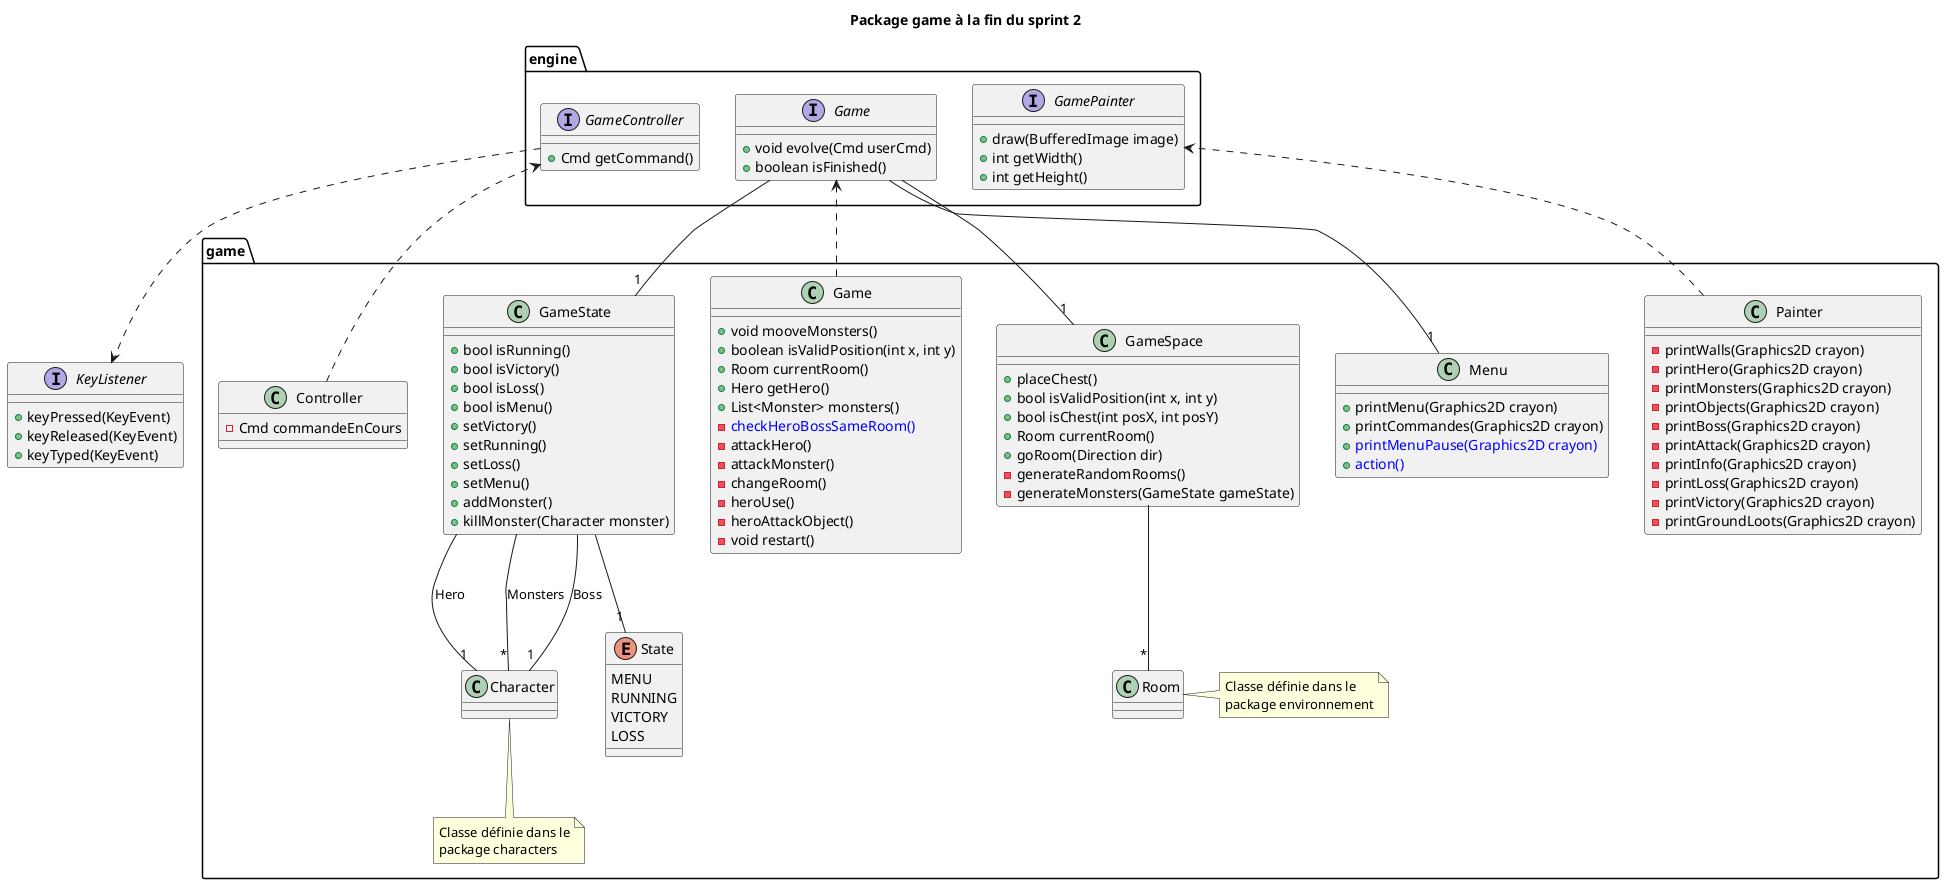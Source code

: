 @startuml
title Package game à la fin du sprint 2

interface KeyListener {
    + keyPressed(KeyEvent)
    + keyReleased(KeyEvent)
    + keyTyped(KeyEvent)
}



package engine {

    
    interface GameController {
        + Cmd getCommand()
    }
    GameController ..> KeyListener

    

    
    interface GamePainter {
        + draw(BufferedImage image)
        + int getWidth()
        + int getHeight()
    }


    interface engine.Game {
        + void evolve(Cmd userCmd)
        + boolean isFinished()
    }
}









package game {
    
    /' Classe Controller & co '/

    class Controller {
        - Cmd commandeEnCours
    }
    Controller ..> GameController

    









    /' Classe Painter & co '/

    class Painter {
        - printWalls(Graphics2D crayon)
        - printHero(Graphics2D crayon)
        - printMonsters(Graphics2D crayon)
        - printObjects(Graphics2D crayon)
        - printBoss(Graphics2D crayon)
        - printAttack(Graphics2D crayon)
        - printInfo(Graphics2D crayon)
        - printLoss(Graphics2D crayon)
        - printVictory(Graphics2D crayon)
        - printGroundLoots(Graphics2D crayon)
    }
    Painter ..> GamePainter














    /' Classe GameState & co '/

    enum State {
        MENU
        RUNNING
        VICTORY
        LOSS
    }

    GameState --"1" Character : Hero
    GameState --"*" Character : Monsters
    GameState --"1" Character : Boss

    GameState --"1" State

    note bottom of Character : Classe définie dans le\npackage characters

    class GameState {
        + bool isRunning()
        + bool isVictory()
        + bool isLoss()
        + bool isMenu()
        + setVictory()
        + setRunning()
        + setLoss()
        + setMenu()
        + addMonster()
        + killMonster(Character monster)
    }












    /' Classe GameSpace & co '/
    class GameSpace {
        + placeChest()
        + bool isValidPosition(int x, int y)
        + bool isChest(int posX, int posY)
        + Room currentRoom()
        + goRoom(Direction dir)
        - generateRandomRooms()
        - generateMonsters(GameState gameState)
    }
    GameSpace --"*" Room
    note right of Room : Classe définie dans le\npackage environnement











    /' Classe Game & co '/
    Game --"1" GameSpace
    Game --"1" GameState
    Game --"1" Menu
    class Game {
        + void mooveMonsters() 
        + boolean isValidPosition(int x, int y) 
        + Room currentRoom() 
        + Hero getHero() 
        + List<Monster> monsters() 
        - <color:blue>checkHeroBossSameRoom() </color>
        - attackHero()
        - attackMonster()
        - changeRoom()
        - heroUse()
        - heroAttackObject()
        - void restart() 
    }

    Game ..> engine.Game












    /' Classe Menu '/
    class Menu {
        + printMenu(Graphics2D crayon)
        + printCommandes(Graphics2D crayon)
        + <color:blue>printMenuPause(Graphics2D crayon) </color>
        + <color:blue>action() </color>
    }
}
@enduml
